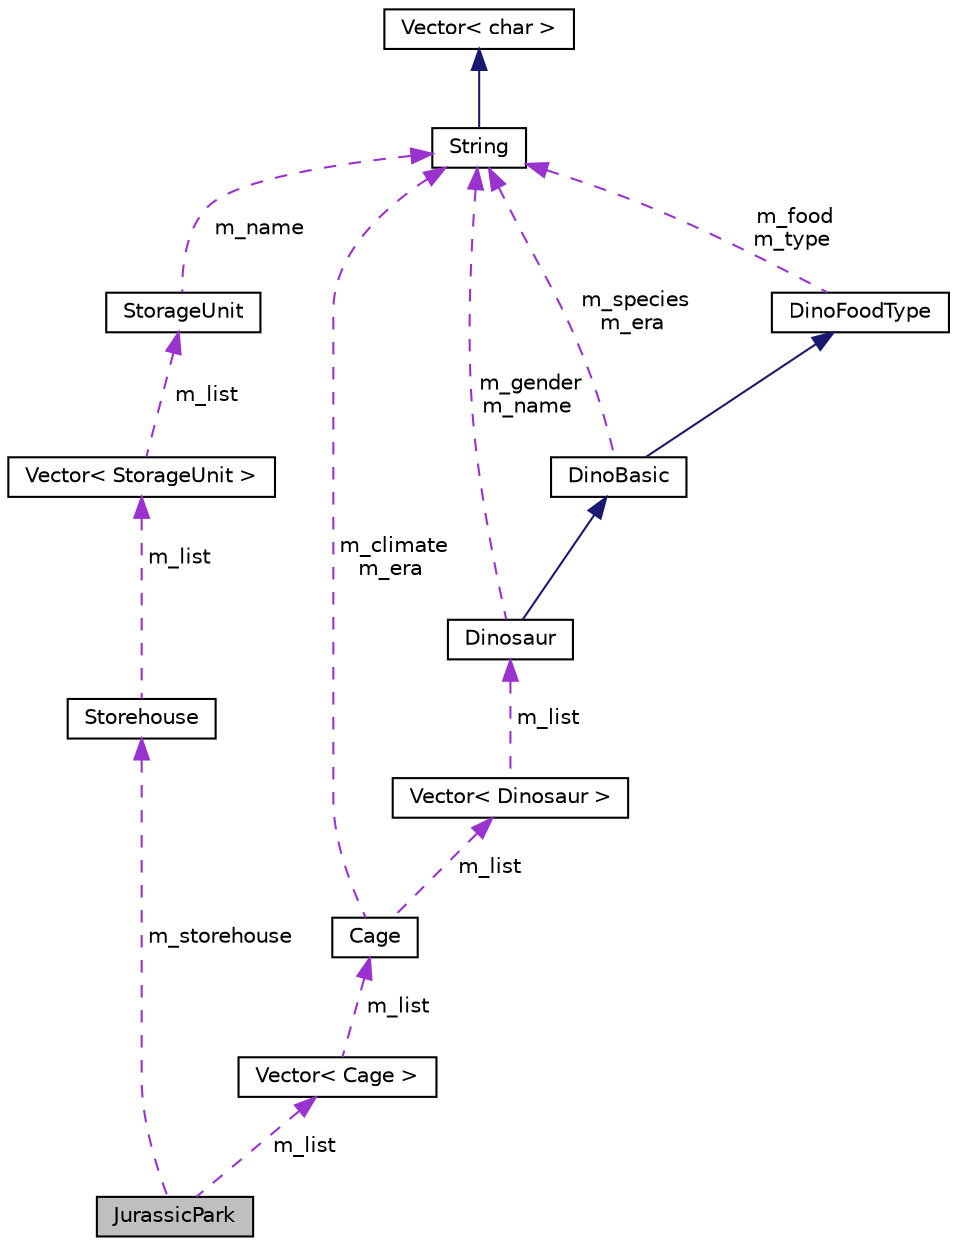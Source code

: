 digraph "JurassicPark"
{
  edge [fontname="Helvetica",fontsize="10",labelfontname="Helvetica",labelfontsize="10"];
  node [fontname="Helvetica",fontsize="10",shape=record];
  Node1 [label="JurassicPark",height=0.2,width=0.4,color="black", fillcolor="grey75", style="filled", fontcolor="black"];
  Node2 -> Node1 [dir="back",color="darkorchid3",fontsize="10",style="dashed",label=" m_storehouse" ,fontname="Helvetica"];
  Node2 [label="Storehouse",height=0.2,width=0.4,color="black", fillcolor="white", style="filled",URL="$classStorehouse.html"];
  Node3 -> Node2 [dir="back",color="darkorchid3",fontsize="10",style="dashed",label=" m_list" ,fontname="Helvetica"];
  Node3 [label="Vector\< StorageUnit \>",height=0.2,width=0.4,color="black", fillcolor="white", style="filled",URL="$classVector.html"];
  Node4 -> Node3 [dir="back",color="darkorchid3",fontsize="10",style="dashed",label=" m_list" ,fontname="Helvetica"];
  Node4 [label="StorageUnit",height=0.2,width=0.4,color="black", fillcolor="white", style="filled",URL="$classStorageUnit.html"];
  Node5 -> Node4 [dir="back",color="darkorchid3",fontsize="10",style="dashed",label=" m_name" ,fontname="Helvetica"];
  Node5 [label="String",height=0.2,width=0.4,color="black", fillcolor="white", style="filled",URL="$classString.html"];
  Node6 -> Node5 [dir="back",color="midnightblue",fontsize="10",style="solid",fontname="Helvetica"];
  Node6 [label="Vector\< char \>",height=0.2,width=0.4,color="black", fillcolor="white", style="filled",URL="$classVector.html"];
  Node7 -> Node1 [dir="back",color="darkorchid3",fontsize="10",style="dashed",label=" m_list" ,fontname="Helvetica"];
  Node7 [label="Vector\< Cage \>",height=0.2,width=0.4,color="black", fillcolor="white", style="filled",URL="$classVector.html"];
  Node8 -> Node7 [dir="back",color="darkorchid3",fontsize="10",style="dashed",label=" m_list" ,fontname="Helvetica"];
  Node8 [label="Cage",height=0.2,width=0.4,color="black", fillcolor="white", style="filled",URL="$classCage.html"];
  Node5 -> Node8 [dir="back",color="darkorchid3",fontsize="10",style="dashed",label=" m_climate\nm_era" ,fontname="Helvetica"];
  Node9 -> Node8 [dir="back",color="darkorchid3",fontsize="10",style="dashed",label=" m_list" ,fontname="Helvetica"];
  Node9 [label="Vector\< Dinosaur \>",height=0.2,width=0.4,color="black", fillcolor="white", style="filled",URL="$classVector.html"];
  Node10 -> Node9 [dir="back",color="darkorchid3",fontsize="10",style="dashed",label=" m_list" ,fontname="Helvetica"];
  Node10 [label="Dinosaur",height=0.2,width=0.4,color="black", fillcolor="white", style="filled",URL="$classDinosaur.html"];
  Node11 -> Node10 [dir="back",color="midnightblue",fontsize="10",style="solid",fontname="Helvetica"];
  Node11 [label="DinoBasic",height=0.2,width=0.4,color="black", fillcolor="white", style="filled",URL="$classDinoBasic.html"];
  Node12 -> Node11 [dir="back",color="midnightblue",fontsize="10",style="solid",fontname="Helvetica"];
  Node12 [label="DinoFoodType",height=0.2,width=0.4,color="black", fillcolor="white", style="filled",URL="$classDinoFoodType.html",tooltip="class "];
  Node5 -> Node12 [dir="back",color="darkorchid3",fontsize="10",style="dashed",label=" m_food\nm_type" ,fontname="Helvetica"];
  Node5 -> Node11 [dir="back",color="darkorchid3",fontsize="10",style="dashed",label=" m_species\nm_era" ,fontname="Helvetica"];
  Node5 -> Node10 [dir="back",color="darkorchid3",fontsize="10",style="dashed",label=" m_gender\nm_name" ,fontname="Helvetica"];
}
